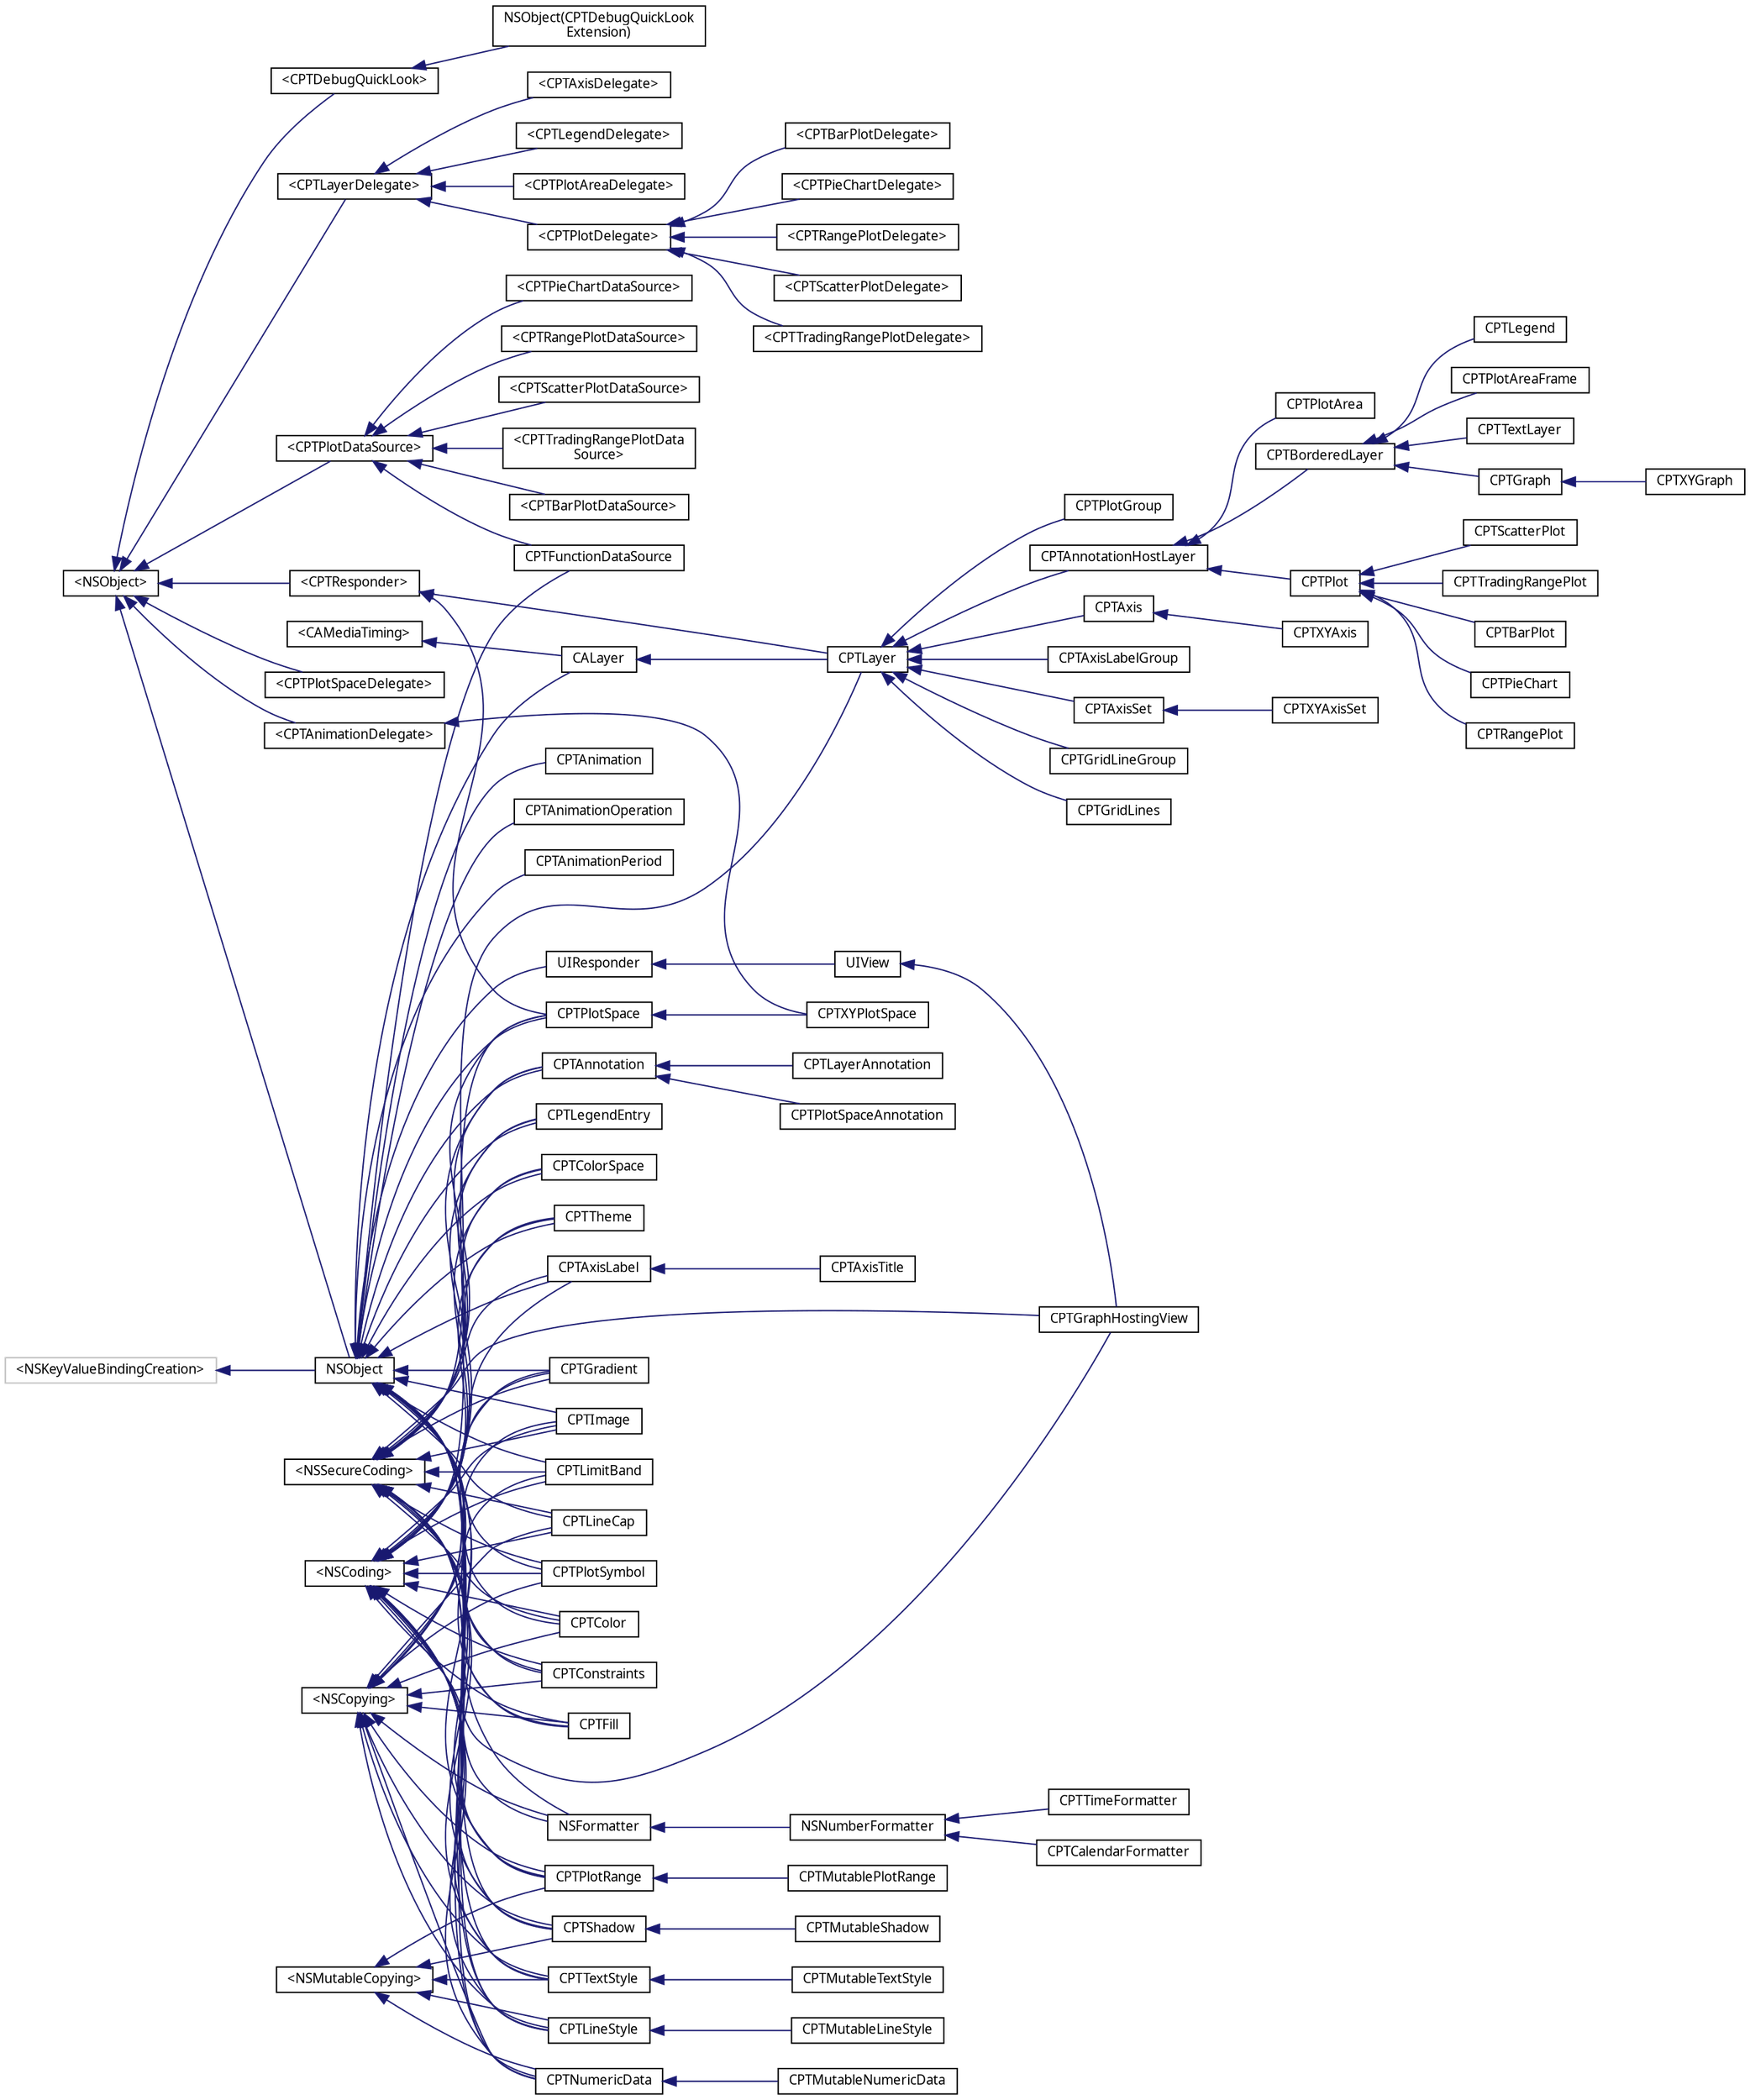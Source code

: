 digraph "Graphical Class Hierarchy"
{
 // LATEX_PDF_SIZE
  bgcolor="transparent";
  edge [fontname="Lucinda Grande",fontsize="10",labelfontname="Lucinda Grande",labelfontsize="10"];
  node [fontname="Lucinda Grande",fontsize="10",shape=record];
  rankdir="LR";
  Node114 [label="\<CAMediaTiming\>",height=0.2,width=0.4,color="black",URL="/Users/eskroch/Projects/Core Plot/documentation/doxygen/doxygen-cocoa-touch-tags.xml$https://developer.apple.com/library/ios/.html#documentation/GraphicsImaging/Reference/CAMediaTiming_protocol/Introduction/Introduction",tooltip=" "];
  Node114 -> Node79 [dir="back",color="midnightblue",fontsize="10",style="solid",fontname="Lucinda Grande"];
  Node79 [label="CALayer",height=0.2,width=0.4,color="black",URL="/Users/eskroch/Projects/Core Plot/documentation/doxygen/doxygen-cocoa-touch-tags.xml$https://developer.apple.com/library/ios/.html#documentation/GraphicsImaging/Reference/CALayer_class/Introduction/Introduction",tooltip=" "];
  Node79 -> Node13 [dir="back",color="midnightblue",fontsize="10",style="solid",fontname="Lucinda Grande"];
  Node13 [label="CPTLayer",height=0.2,width=0.4,color="black",URL="$interface_c_p_t_layer.html",tooltip="Base class for all Core Animation layers in Core Plot."];
  Node13 -> Node14 [dir="back",color="midnightblue",fontsize="10",style="solid",fontname="Lucinda Grande"];
  Node14 [label="CPTAnnotationHostLayer",height=0.2,width=0.4,color="black",URL="$interface_c_p_t_annotation_host_layer.html",tooltip="A container layer for annotations."];
  Node14 -> Node15 [dir="back",color="midnightblue",fontsize="10",style="solid",fontname="Lucinda Grande"];
  Node15 [label="CPTBorderedLayer",height=0.2,width=0.4,color="black",URL="$interface_c_p_t_bordered_layer.html",tooltip="A layer with a border line and background fill."];
  Node15 -> Node16 [dir="back",color="midnightblue",fontsize="10",style="solid",fontname="Lucinda Grande"];
  Node16 [label="CPTGraph",height=0.2,width=0.4,color="black",URL="$interface_c_p_t_graph.html",tooltip="An abstract graph class."];
  Node16 -> Node17 [dir="back",color="midnightblue",fontsize="10",style="solid",fontname="Lucinda Grande"];
  Node17 [label="CPTXYGraph",height=0.2,width=0.4,color="black",URL="$interface_c_p_t_x_y_graph.html",tooltip="A graph using a cartesian (X-Y) plot space."];
  Node15 -> Node18 [dir="back",color="midnightblue",fontsize="10",style="solid",fontname="Lucinda Grande"];
  Node18 [label="CPTLegend",height=0.2,width=0.4,color="black",URL="$interface_c_p_t_legend.html",tooltip="A graph legend."];
  Node15 -> Node19 [dir="back",color="midnightblue",fontsize="10",style="solid",fontname="Lucinda Grande"];
  Node19 [label="CPTPlotAreaFrame",height=0.2,width=0.4,color="black",URL="$interface_c_p_t_plot_area_frame.html",tooltip="A layer drawn on top of the graph layer and behind all plot elements."];
  Node15 -> Node20 [dir="back",color="midnightblue",fontsize="10",style="solid",fontname="Lucinda Grande"];
  Node20 [label="CPTTextLayer",height=0.2,width=0.4,color="black",URL="$interface_c_p_t_text_layer.html",tooltip="A Core Animation layer that displays text drawn in a uniform style."];
  Node14 -> Node21 [dir="back",color="midnightblue",fontsize="10",style="solid",fontname="Lucinda Grande"];
  Node21 [label="CPTPlot",height=0.2,width=0.4,color="black",URL="$interface_c_p_t_plot.html",tooltip="An abstract plot class."];
  Node21 -> Node22 [dir="back",color="midnightblue",fontsize="10",style="solid",fontname="Lucinda Grande"];
  Node22 [label="CPTBarPlot",height=0.2,width=0.4,color="black",URL="$interface_c_p_t_bar_plot.html",tooltip="A two-dimensional bar plot."];
  Node21 -> Node23 [dir="back",color="midnightblue",fontsize="10",style="solid",fontname="Lucinda Grande"];
  Node23 [label="CPTPieChart",height=0.2,width=0.4,color="black",URL="$interface_c_p_t_pie_chart.html",tooltip="A pie chart."];
  Node21 -> Node24 [dir="back",color="midnightblue",fontsize="10",style="solid",fontname="Lucinda Grande"];
  Node24 [label="CPTRangePlot",height=0.2,width=0.4,color="black",URL="$interface_c_p_t_range_plot.html",tooltip="A plot class representing a range of values in one coordinate, such as typically used to show errors...."];
  Node21 -> Node25 [dir="back",color="midnightblue",fontsize="10",style="solid",fontname="Lucinda Grande"];
  Node25 [label="CPTScatterPlot",height=0.2,width=0.4,color="black",URL="$interface_c_p_t_scatter_plot.html",tooltip="A two-dimensional scatter plot."];
  Node21 -> Node26 [dir="back",color="midnightblue",fontsize="10",style="solid",fontname="Lucinda Grande"];
  Node26 [label="CPTTradingRangePlot",height=0.2,width=0.4,color="black",URL="$interface_c_p_t_trading_range_plot.html",tooltip="A trading range financial plot."];
  Node14 -> Node27 [dir="back",color="midnightblue",fontsize="10",style="solid",fontname="Lucinda Grande"];
  Node27 [label="CPTPlotArea",height=0.2,width=0.4,color="black",URL="$interface_c_p_t_plot_area.html",tooltip="A layer representing the actual plotting area of a graph."];
  Node13 -> Node28 [dir="back",color="midnightblue",fontsize="10",style="solid",fontname="Lucinda Grande"];
  Node28 [label="CPTAxis",height=0.2,width=0.4,color="black",URL="$interface_c_p_t_axis.html",tooltip="An abstract axis class."];
  Node28 -> Node29 [dir="back",color="midnightblue",fontsize="10",style="solid",fontname="Lucinda Grande"];
  Node29 [label="CPTXYAxis",height=0.2,width=0.4,color="black",URL="$interface_c_p_t_x_y_axis.html",tooltip="A 2-dimensional cartesian (X-Y) axis class."];
  Node13 -> Node30 [dir="back",color="midnightblue",fontsize="10",style="solid",fontname="Lucinda Grande"];
  Node30 [label="CPTAxisLabelGroup",height=0.2,width=0.4,color="black",URL="$interface_c_p_t_axis_label_group.html",tooltip="A container layer for the axis labels."];
  Node13 -> Node31 [dir="back",color="midnightblue",fontsize="10",style="solid",fontname="Lucinda Grande"];
  Node31 [label="CPTAxisSet",height=0.2,width=0.4,color="black",URL="$interface_c_p_t_axis_set.html",tooltip="A container layer for the set of axes for a graph."];
  Node31 -> Node32 [dir="back",color="midnightblue",fontsize="10",style="solid",fontname="Lucinda Grande"];
  Node32 [label="CPTXYAxisSet",height=0.2,width=0.4,color="black",URL="$interface_c_p_t_x_y_axis_set.html",tooltip="A set of cartesian (X-Y) axes."];
  Node13 -> Node33 [dir="back",color="midnightblue",fontsize="10",style="solid",fontname="Lucinda Grande"];
  Node33 [label="CPTGridLineGroup",height=0.2,width=0.4,color="black",URL="$interface_c_p_t_grid_line_group.html",tooltip="A group of grid line layers."];
  Node13 -> Node34 [dir="back",color="midnightblue",fontsize="10",style="solid",fontname="Lucinda Grande"];
  Node34 [label="CPTGridLines",height=0.2,width=0.4,color="black",URL="$interface_c_p_t_grid_lines.html",tooltip="An abstract class that draws grid lines for an axis."];
  Node13 -> Node35 [dir="back",color="midnightblue",fontsize="10",style="solid",fontname="Lucinda Grande"];
  Node35 [label="CPTPlotGroup",height=0.2,width=0.4,color="black",URL="$interface_c_p_t_plot_group.html",tooltip="Defines the coordinate system of a plot."];
  Node95 [label="\<NSCoding\>",height=0.2,width=0.4,color="black",URL="/Users/eskroch/Projects/Core Plot/documentation/doxygen/doxygen-cocoa-touch-tags.xml$https://developer.apple.com/library/ios/.html#documentation/Cocoa/Reference/Foundation/Protocols/NSCoding_Protocol/Reference/Reference",tooltip=" "];
  Node95 -> Node1 [dir="back",color="midnightblue",fontsize="10",style="solid",fontname="Lucinda Grande"];
  Node1 [label="CPTAnnotation",height=0.2,width=0.4,color="black",URL="$interface_c_p_t_annotation.html",tooltip="An annotation positions a content layer relative to some anchor point."];
  Node1 -> Node2 [dir="back",color="midnightblue",fontsize="10",style="solid",fontname="Lucinda Grande"];
  Node2 [label="CPTLayerAnnotation",height=0.2,width=0.4,color="black",URL="$interface_c_p_t_layer_annotation.html",tooltip="Positions a content layer relative to an anchor point in a reference layer."];
  Node1 -> Node3 [dir="back",color="midnightblue",fontsize="10",style="solid",fontname="Lucinda Grande"];
  Node3 [label="CPTPlotSpaceAnnotation",height=0.2,width=0.4,color="black",URL="$interface_c_p_t_plot_space_annotation.html",tooltip="Positions a content layer relative to some anchor point in a plot space."];
  Node95 -> Node4 [dir="back",color="midnightblue",fontsize="10",style="solid",fontname="Lucinda Grande"];
  Node4 [label="CPTAxisLabel",height=0.2,width=0.4,color="black",URL="$interface_c_p_t_axis_label.html",tooltip="An axis label."];
  Node4 -> Node5 [dir="back",color="midnightblue",fontsize="10",style="solid",fontname="Lucinda Grande"];
  Node5 [label="CPTAxisTitle",height=0.2,width=0.4,color="black",URL="$interface_c_p_t_axis_title.html",tooltip="An axis title."];
  Node95 -> Node6 [dir="back",color="midnightblue",fontsize="10",style="solid",fontname="Lucinda Grande"];
  Node6 [label="CPTColor",height=0.2,width=0.4,color="black",URL="$interface_c_p_t_color.html",tooltip="An immutable color."];
  Node95 -> Node7 [dir="back",color="midnightblue",fontsize="10",style="solid",fontname="Lucinda Grande"];
  Node7 [label="CPTColorSpace",height=0.2,width=0.4,color="black",URL="$interface_c_p_t_color_space.html",tooltip="An immutable color space."];
  Node95 -> Node8 [dir="back",color="midnightblue",fontsize="10",style="solid",fontname="Lucinda Grande"];
  Node8 [label="CPTConstraints",height=0.2,width=0.4,color="black",URL="$interface_c_p_t_constraints.html",tooltip="Implements a one-dimensional constrained position within a given numeric range."];
  Node95 -> Node9 [dir="back",color="midnightblue",fontsize="10",style="solid",fontname="Lucinda Grande"];
  Node9 [label="CPTFill",height=0.2,width=0.4,color="black",URL="$interface_c_p_t_fill.html",tooltip="Draws area fills."];
  Node95 -> Node10 [dir="back",color="midnightblue",fontsize="10",style="solid",fontname="Lucinda Grande"];
  Node10 [label="CPTGradient",height=0.2,width=0.4,color="black",URL="$interface_c_p_t_gradient.html",tooltip="Draws color gradient fills."];
  Node95 -> Node11 [dir="back",color="midnightblue",fontsize="10",style="solid",fontname="Lucinda Grande"];
  Node11 [label="CPTGraphHostingView",height=0.2,width=0.4,color="black",URL="$interface_c_p_t_graph_hosting_view.html",tooltip="A container view for displaying a CPTGraph."];
  Node95 -> Node12 [dir="back",color="midnightblue",fontsize="10",style="solid",fontname="Lucinda Grande"];
  Node12 [label="CPTImage",height=0.2,width=0.4,color="black",URL="$interface_c_p_t_image.html",tooltip="A bitmap image."];
  Node95 -> Node36 [dir="back",color="midnightblue",fontsize="10",style="solid",fontname="Lucinda Grande"];
  Node36 [label="CPTLegendEntry",height=0.2,width=0.4,color="black",URL="$interface_c_p_t_legend_entry.html",tooltip="A graph legend entry."];
  Node95 -> Node37 [dir="back",color="midnightblue",fontsize="10",style="solid",fontname="Lucinda Grande"];
  Node37 [label="CPTLimitBand",height=0.2,width=0.4,color="black",URL="$interface_c_p_t_limit_band.html",tooltip="Defines a range and fill used to highlight a band of data."];
  Node95 -> Node38 [dir="back",color="midnightblue",fontsize="10",style="solid",fontname="Lucinda Grande"];
  Node38 [label="CPTLineCap",height=0.2,width=0.4,color="black",URL="$interface_c_p_t_line_cap.html",tooltip="End cap decorations for lines."];
  Node95 -> Node39 [dir="back",color="midnightblue",fontsize="10",style="solid",fontname="Lucinda Grande"];
  Node39 [label="CPTLineStyle",height=0.2,width=0.4,color="black",URL="$interface_c_p_t_line_style.html",tooltip="Immutable wrapper for various line drawing properties. Create a CPTMutableLineStyle if you want to cu..."];
  Node39 -> Node40 [dir="back",color="midnightblue",fontsize="10",style="solid",fontname="Lucinda Grande"];
  Node40 [label="CPTMutableLineStyle",height=0.2,width=0.4,color="black",URL="$interface_c_p_t_mutable_line_style.html",tooltip="Mutable wrapper for various line drawing properties."];
  Node95 -> Node41 [dir="back",color="midnightblue",fontsize="10",style="solid",fontname="Lucinda Grande"];
  Node41 [label="CPTNumericData",height=0.2,width=0.4,color="black",URL="$interface_c_p_t_numeric_data.html",tooltip="An annotated NSData type."];
  Node41 -> Node42 [dir="back",color="midnightblue",fontsize="10",style="solid",fontname="Lucinda Grande"];
  Node42 [label="CPTMutableNumericData",height=0.2,width=0.4,color="black",URL="$interface_c_p_t_mutable_numeric_data.html",tooltip="An annotated NSMutableData type."];
  Node95 -> Node43 [dir="back",color="midnightblue",fontsize="10",style="solid",fontname="Lucinda Grande"];
  Node43 [label="CPTPlotRange",height=0.2,width=0.4,color="black",URL="$interface_c_p_t_plot_range.html",tooltip="Defines an immutable range of plot data."];
  Node43 -> Node44 [dir="back",color="midnightblue",fontsize="10",style="solid",fontname="Lucinda Grande"];
  Node44 [label="CPTMutablePlotRange",height=0.2,width=0.4,color="black",URL="$interface_c_p_t_mutable_plot_range.html",tooltip="Defines a mutable range of plot data."];
  Node95 -> Node45 [dir="back",color="midnightblue",fontsize="10",style="solid",fontname="Lucinda Grande"];
  Node45 [label="CPTPlotSpace",height=0.2,width=0.4,color="black",URL="$interface_c_p_t_plot_space.html",tooltip="Defines the coordinate system of a plot."];
  Node45 -> Node46 [dir="back",color="midnightblue",fontsize="10",style="solid",fontname="Lucinda Grande"];
  Node46 [label="CPTXYPlotSpace",height=0.2,width=0.4,color="black",URL="$interface_c_p_t_x_y_plot_space.html",tooltip="A plot space using a two-dimensional cartesian coordinate system."];
  Node95 -> Node47 [dir="back",color="midnightblue",fontsize="10",style="solid",fontname="Lucinda Grande"];
  Node47 [label="CPTPlotSymbol",height=0.2,width=0.4,color="black",URL="$interface_c_p_t_plot_symbol.html",tooltip="Plot symbols for CPTScatterPlot."];
  Node95 -> Node48 [dir="back",color="midnightblue",fontsize="10",style="solid",fontname="Lucinda Grande"];
  Node48 [label="CPTShadow",height=0.2,width=0.4,color="black",URL="$interface_c_p_t_shadow.html",tooltip="Immutable wrapper for various shadow drawing properties."];
  Node48 -> Node49 [dir="back",color="midnightblue",fontsize="10",style="solid",fontname="Lucinda Grande"];
  Node49 [label="CPTMutableShadow",height=0.2,width=0.4,color="black",URL="$interface_c_p_t_mutable_shadow.html",tooltip="Mutable wrapper for various shadow drawing properties."];
  Node95 -> Node50 [dir="back",color="midnightblue",fontsize="10",style="solid",fontname="Lucinda Grande"];
  Node50 [label="CPTTextStyle",height=0.2,width=0.4,color="black",URL="$interface_c_p_t_text_style.html",tooltip="Immutable wrapper for various text style properties."];
  Node50 -> Node51 [dir="back",color="midnightblue",fontsize="10",style="solid",fontname="Lucinda Grande"];
  Node51 [label="CPTMutableTextStyle",height=0.2,width=0.4,color="black",URL="$interface_c_p_t_mutable_text_style.html",tooltip="Mutable wrapper for text style properties."];
  Node95 -> Node52 [dir="back",color="midnightblue",fontsize="10",style="solid",fontname="Lucinda Grande"];
  Node52 [label="CPTTheme",height=0.2,width=0.4,color="black",URL="$interface_c_p_t_theme.html",tooltip="Creates a CPTGraph instance formatted with a predefined style."];
  Node95 -> Node83 [dir="back",color="midnightblue",fontsize="10",style="solid",fontname="Lucinda Grande"];
  Node83 [label="NSFormatter",height=0.2,width=0.4,color="black",URL="/Users/eskroch/Projects/Core Plot/documentation/doxygen/doxygen-cocoa-touch-tags.xml$https://developer.apple.com/library/ios/.html#documentation/Cocoa/Reference/Foundation/Classes/NSFormatter_Class/Reference/Reference",tooltip=" "];
  Node83 -> Node84 [dir="back",color="midnightblue",fontsize="10",style="solid",fontname="Lucinda Grande"];
  Node84 [label="NSNumberFormatter",height=0.2,width=0.4,color="black",URL="/Users/eskroch/Projects/Core Plot/documentation/doxygen/doxygen-cocoa-touch-tags.xml$https://developer.apple.com/library/ios/#documentation/Cocoa/Reference/Foundation/Classes/NSNumberFormatter_Class/Reference/Reference.html.html#//apple_ref/occ/cl/NSNumberFormatter",tooltip=" "];
  Node84 -> Node85 [dir="back",color="midnightblue",fontsize="10",style="solid",fontname="Lucinda Grande"];
  Node85 [label="CPTCalendarFormatter",height=0.2,width=0.4,color="black",URL="$interface_c_p_t_calendar_formatter.html",tooltip="A number formatter that converts calendar intervals to dates."];
  Node84 -> Node86 [dir="back",color="midnightblue",fontsize="10",style="solid",fontname="Lucinda Grande"];
  Node86 [label="CPTTimeFormatter",height=0.2,width=0.4,color="black",URL="$interface_c_p_t_time_formatter.html",tooltip="A number formatter that converts time intervals to dates. Useful for formatting labels on an axis...."];
  Node94 [label="\<NSCopying\>",height=0.2,width=0.4,color="black",URL="/Users/eskroch/Projects/Core Plot/documentation/doxygen/doxygen-cocoa-touch-tags.xml$https://developer.apple.com/library/ios/.html#documentation/Cocoa/Reference/Foundation/Protocols/NSCopying_Protocol/Reference/Reference",tooltip=" "];
  Node94 -> Node6 [dir="back",color="midnightblue",fontsize="10",style="solid",fontname="Lucinda Grande"];
  Node94 -> Node8 [dir="back",color="midnightblue",fontsize="10",style="solid",fontname="Lucinda Grande"];
  Node94 -> Node9 [dir="back",color="midnightblue",fontsize="10",style="solid",fontname="Lucinda Grande"];
  Node94 -> Node10 [dir="back",color="midnightblue",fontsize="10",style="solid",fontname="Lucinda Grande"];
  Node94 -> Node12 [dir="back",color="midnightblue",fontsize="10",style="solid",fontname="Lucinda Grande"];
  Node94 -> Node37 [dir="back",color="midnightblue",fontsize="10",style="solid",fontname="Lucinda Grande"];
  Node94 -> Node38 [dir="back",color="midnightblue",fontsize="10",style="solid",fontname="Lucinda Grande"];
  Node94 -> Node39 [dir="back",color="midnightblue",fontsize="10",style="solid",fontname="Lucinda Grande"];
  Node94 -> Node41 [dir="back",color="midnightblue",fontsize="10",style="solid",fontname="Lucinda Grande"];
  Node94 -> Node43 [dir="back",color="midnightblue",fontsize="10",style="solid",fontname="Lucinda Grande"];
  Node94 -> Node47 [dir="back",color="midnightblue",fontsize="10",style="solid",fontname="Lucinda Grande"];
  Node94 -> Node48 [dir="back",color="midnightblue",fontsize="10",style="solid",fontname="Lucinda Grande"];
  Node94 -> Node50 [dir="back",color="midnightblue",fontsize="10",style="solid",fontname="Lucinda Grande"];
  Node94 -> Node83 [dir="back",color="midnightblue",fontsize="10",style="solid",fontname="Lucinda Grande"];
  Node92 [label="\<NSKeyValueBindingCreation\>",height=0.2,width=0.4,color="grey75",tooltip=" "];
  Node92 -> Node78 [dir="back",color="midnightblue",fontsize="10",style="solid",fontname="Lucinda Grande"];
  Node78 [label="NSObject",height=0.2,width=0.4,color="black",URL="/Users/eskroch/Projects/Core Plot/documentation/doxygen/doxygen-cocoa-touch-tags.xml$https://developer.apple.com/library/ios/.html#documentation/Cocoa/Reference/Foundation/Classes/NSObject_Class/Reference/Reference",tooltip=" "];
  Node78 -> Node79 [dir="back",color="midnightblue",fontsize="10",style="solid",fontname="Lucinda Grande"];
  Node78 -> Node80 [dir="back",color="midnightblue",fontsize="10",style="solid",fontname="Lucinda Grande"];
  Node80 [label="CPTAnimation",height=0.2,width=0.4,color="black",URL="$interface_c_p_t_animation.html",tooltip="The controller for Core Plot animations."];
  Node78 -> Node81 [dir="back",color="midnightblue",fontsize="10",style="solid",fontname="Lucinda Grande"];
  Node81 [label="CPTAnimationOperation",height=0.2,width=0.4,color="black",URL="$interface_c_p_t_animation_operation.html",tooltip="Describes all aspects of an animation operation, including the value range, duration,..."];
  Node78 -> Node82 [dir="back",color="midnightblue",fontsize="10",style="solid",fontname="Lucinda Grande"];
  Node82 [label="CPTAnimationPeriod",height=0.2,width=0.4,color="black",URL="$interface_c_p_t_animation_period.html",tooltip="Animation timing information and animated values."];
  Node78 -> Node1 [dir="back",color="midnightblue",fontsize="10",style="solid",fontname="Lucinda Grande"];
  Node78 -> Node4 [dir="back",color="midnightblue",fontsize="10",style="solid",fontname="Lucinda Grande"];
  Node78 -> Node6 [dir="back",color="midnightblue",fontsize="10",style="solid",fontname="Lucinda Grande"];
  Node78 -> Node7 [dir="back",color="midnightblue",fontsize="10",style="solid",fontname="Lucinda Grande"];
  Node78 -> Node8 [dir="back",color="midnightblue",fontsize="10",style="solid",fontname="Lucinda Grande"];
  Node78 -> Node9 [dir="back",color="midnightblue",fontsize="10",style="solid",fontname="Lucinda Grande"];
  Node78 -> Node71 [dir="back",color="midnightblue",fontsize="10",style="solid",fontname="Lucinda Grande"];
  Node71 [label="CPTFunctionDataSource",height=0.2,width=0.4,color="black",URL="$interface_c_p_t_function_data_source.html",tooltip="A datasource class that automatically creates scatter plot data from a function or Objective-C block."];
  Node78 -> Node10 [dir="back",color="midnightblue",fontsize="10",style="solid",fontname="Lucinda Grande"];
  Node78 -> Node12 [dir="back",color="midnightblue",fontsize="10",style="solid",fontname="Lucinda Grande"];
  Node78 -> Node36 [dir="back",color="midnightblue",fontsize="10",style="solid",fontname="Lucinda Grande"];
  Node78 -> Node37 [dir="back",color="midnightblue",fontsize="10",style="solid",fontname="Lucinda Grande"];
  Node78 -> Node38 [dir="back",color="midnightblue",fontsize="10",style="solid",fontname="Lucinda Grande"];
  Node78 -> Node39 [dir="back",color="midnightblue",fontsize="10",style="solid",fontname="Lucinda Grande"];
  Node78 -> Node41 [dir="back",color="midnightblue",fontsize="10",style="solid",fontname="Lucinda Grande"];
  Node78 -> Node43 [dir="back",color="midnightblue",fontsize="10",style="solid",fontname="Lucinda Grande"];
  Node78 -> Node45 [dir="back",color="midnightblue",fontsize="10",style="solid",fontname="Lucinda Grande"];
  Node78 -> Node47 [dir="back",color="midnightblue",fontsize="10",style="solid",fontname="Lucinda Grande"];
  Node78 -> Node48 [dir="back",color="midnightblue",fontsize="10",style="solid",fontname="Lucinda Grande"];
  Node78 -> Node50 [dir="back",color="midnightblue",fontsize="10",style="solid",fontname="Lucinda Grande"];
  Node78 -> Node52 [dir="back",color="midnightblue",fontsize="10",style="solid",fontname="Lucinda Grande"];
  Node78 -> Node83 [dir="back",color="midnightblue",fontsize="10",style="solid",fontname="Lucinda Grande"];
  Node78 -> Node87 [dir="back",color="midnightblue",fontsize="10",style="solid",fontname="Lucinda Grande"];
  Node87 [label="UIResponder",height=0.2,width=0.4,color="black",URL="/Users/eskroch/Projects/Core Plot/documentation/doxygen/doxygen-cocoa-touch-tags.xml$https://developer.apple.com/library/ios/#documentation/UIKit/Reference/UIResponder_Class/Reference/Reference.html.html#//apple_ref/occ/cl/UIResponder",tooltip=" "];
  Node87 -> Node88 [dir="back",color="midnightblue",fontsize="10",style="solid",fontname="Lucinda Grande"];
  Node88 [label="UIView",height=0.2,width=0.4,color="black",URL="/Users/eskroch/Projects/Core Plot/documentation/doxygen/doxygen-cocoa-touch-tags.xml$https://developer.apple.com/library/ios/.html#documentation/UIKit/Reference/UIView_Class/UIView/UIView",tooltip=" "];
  Node88 -> Node11 [dir="back",color="midnightblue",fontsize="10",style="solid",fontname="Lucinda Grande"];
  Node91 [label="\<NSMutableCopying\>",height=0.2,width=0.4,color="black",URL="/Users/eskroch/Projects/Core Plot/documentation/doxygen/doxygen-cocoa-touch-tags.xml$https://developer.apple.com/library/ios/.html#documentation/Cocoa/Reference/Foundation/Protocols/NSMutableCopying_Protocol/Reference/Reference",tooltip=" "];
  Node91 -> Node39 [dir="back",color="midnightblue",fontsize="10",style="solid",fontname="Lucinda Grande"];
  Node91 -> Node41 [dir="back",color="midnightblue",fontsize="10",style="solid",fontname="Lucinda Grande"];
  Node91 -> Node43 [dir="back",color="midnightblue",fontsize="10",style="solid",fontname="Lucinda Grande"];
  Node91 -> Node48 [dir="back",color="midnightblue",fontsize="10",style="solid",fontname="Lucinda Grande"];
  Node91 -> Node50 [dir="back",color="midnightblue",fontsize="10",style="solid",fontname="Lucinda Grande"];
  Node55 [label="\<NSObject\>",height=0.2,width=0.4,color="black",URL="/Users/eskroch/Projects/Core Plot/documentation/doxygen/doxygen-cocoa-touch-tags.xml$https://developer.apple.com/library/ios/.html#documentation/Cocoa/Reference/Foundation/Protocols/NSObject_Protocol/Reference/NSObject",tooltip=" "];
  Node55 -> Node56 [dir="back",color="midnightblue",fontsize="10",style="solid",fontname="Lucinda Grande"];
  Node56 [label="\<CPTAnimationDelegate\>",height=0.2,width=0.4,color="black",URL="$protocol_c_p_t_animation_delegate-p.html",tooltip="Animation delegate."];
  Node56 -> Node46 [dir="back",color="midnightblue",fontsize="10",style="solid",fontname="Lucinda Grande"];
  Node55 -> Node57 [dir="back",color="midnightblue",fontsize="10",style="solid",fontname="Lucinda Grande"];
  Node57 [label="\<CPTDebugQuickLook\>",height=0.2,width=0.4,color="black",URL="$protocol_c_p_t_debug_quick_look-p.html",tooltip="Methods used to show QuickLook previews of objects in the Xcode debugger and Swift playgrounds."];
  Node57 -> Node58 [dir="back",color="midnightblue",fontsize="10",style="solid",fontname="Lucinda Grande"];
  Node58 [label="NSObject(CPTDebugQuickLook\lExtension)",height=0.2,width=0.4,color="black",URL="$category_n_s_object_07_c_p_t_debug_quick_look_extension_08.html",tooltip="Debugging extensions to NSObject."];
  Node55 -> Node59 [dir="back",color="midnightblue",fontsize="10",style="solid",fontname="Lucinda Grande"];
  Node59 [label="\<CPTLayerDelegate\>",height=0.2,width=0.4,color="black",URL="$protocol_c_p_t_layer_delegate-p.html",tooltip="Layer delegate."];
  Node59 -> Node60 [dir="back",color="midnightblue",fontsize="10",style="solid",fontname="Lucinda Grande"];
  Node60 [label="\<CPTAxisDelegate\>",height=0.2,width=0.4,color="black",URL="$protocol_c_p_t_axis_delegate-p.html",tooltip="Axis labeling delegate."];
  Node59 -> Node61 [dir="back",color="midnightblue",fontsize="10",style="solid",fontname="Lucinda Grande"];
  Node61 [label="\<CPTLegendDelegate\>",height=0.2,width=0.4,color="black",URL="$protocol_c_p_t_legend_delegate-p.html",tooltip="Legend delegate."];
  Node59 -> Node62 [dir="back",color="midnightblue",fontsize="10",style="solid",fontname="Lucinda Grande"];
  Node62 [label="\<CPTPlotAreaDelegate\>",height=0.2,width=0.4,color="black",URL="$protocol_c_p_t_plot_area_delegate-p.html",tooltip="Plot area delegate."];
  Node59 -> Node63 [dir="back",color="midnightblue",fontsize="10",style="solid",fontname="Lucinda Grande"];
  Node63 [label="\<CPTPlotDelegate\>",height=0.2,width=0.4,color="black",URL="$protocol_c_p_t_plot_delegate-p.html",tooltip="Plot delegate."];
  Node63 -> Node64 [dir="back",color="midnightblue",fontsize="10",style="solid",fontname="Lucinda Grande"];
  Node64 [label="\<CPTBarPlotDelegate\>",height=0.2,width=0.4,color="black",URL="$protocol_c_p_t_bar_plot_delegate-p.html",tooltip="Bar plot delegate."];
  Node63 -> Node65 [dir="back",color="midnightblue",fontsize="10",style="solid",fontname="Lucinda Grande"];
  Node65 [label="\<CPTPieChartDelegate\>",height=0.2,width=0.4,color="black",URL="$protocol_c_p_t_pie_chart_delegate-p.html",tooltip="Pie chart delegate."];
  Node63 -> Node66 [dir="back",color="midnightblue",fontsize="10",style="solid",fontname="Lucinda Grande"];
  Node66 [label="\<CPTRangePlotDelegate\>",height=0.2,width=0.4,color="black",URL="$protocol_c_p_t_range_plot_delegate-p.html",tooltip="Range plot delegate."];
  Node63 -> Node67 [dir="back",color="midnightblue",fontsize="10",style="solid",fontname="Lucinda Grande"];
  Node67 [label="\<CPTScatterPlotDelegate\>",height=0.2,width=0.4,color="black",URL="$protocol_c_p_t_scatter_plot_delegate-p.html",tooltip="Scatter plot delegate."];
  Node63 -> Node68 [dir="back",color="midnightblue",fontsize="10",style="solid",fontname="Lucinda Grande"];
  Node68 [label="\<CPTTradingRangePlotDelegate\>",height=0.2,width=0.4,color="black",URL="$protocol_c_p_t_trading_range_plot_delegate-p.html",tooltip="Trading range plot delegate."];
  Node55 -> Node69 [dir="back",color="midnightblue",fontsize="10",style="solid",fontname="Lucinda Grande"];
  Node69 [label="\<CPTPlotDataSource\>",height=0.2,width=0.4,color="black",URL="$protocol_c_p_t_plot_data_source-p.html",tooltip="A plot data source."];
  Node69 -> Node70 [dir="back",color="midnightblue",fontsize="10",style="solid",fontname="Lucinda Grande"];
  Node70 [label="\<CPTBarPlotDataSource\>",height=0.2,width=0.4,color="black",URL="$protocol_c_p_t_bar_plot_data_source-p.html",tooltip="A bar plot data source."];
  Node69 -> Node71 [dir="back",color="midnightblue",fontsize="10",style="solid",fontname="Lucinda Grande"];
  Node69 -> Node72 [dir="back",color="midnightblue",fontsize="10",style="solid",fontname="Lucinda Grande"];
  Node72 [label="\<CPTPieChartDataSource\>",height=0.2,width=0.4,color="black",URL="$protocol_c_p_t_pie_chart_data_source-p.html",tooltip="A pie chart data source."];
  Node69 -> Node73 [dir="back",color="midnightblue",fontsize="10",style="solid",fontname="Lucinda Grande"];
  Node73 [label="\<CPTRangePlotDataSource\>",height=0.2,width=0.4,color="black",URL="$protocol_c_p_t_range_plot_data_source-p.html",tooltip="A range plot data source."];
  Node69 -> Node74 [dir="back",color="midnightblue",fontsize="10",style="solid",fontname="Lucinda Grande"];
  Node74 [label="\<CPTScatterPlotDataSource\>",height=0.2,width=0.4,color="black",URL="$protocol_c_p_t_scatter_plot_data_source-p.html",tooltip="A scatter plot data source."];
  Node69 -> Node75 [dir="back",color="midnightblue",fontsize="10",style="solid",fontname="Lucinda Grande"];
  Node75 [label="\<CPTTradingRangePlotData\lSource\>",height=0.2,width=0.4,color="black",URL="$protocol_c_p_t_trading_range_plot_data_source-p.html",tooltip="A trading range plot data source."];
  Node55 -> Node76 [dir="back",color="midnightblue",fontsize="10",style="solid",fontname="Lucinda Grande"];
  Node76 [label="\<CPTPlotSpaceDelegate\>",height=0.2,width=0.4,color="black",URL="$protocol_c_p_t_plot_space_delegate-p.html",tooltip="Plot space delegate."];
  Node55 -> Node77 [dir="back",color="midnightblue",fontsize="10",style="solid",fontname="Lucinda Grande"];
  Node77 [label="\<CPTResponder\>",height=0.2,width=0.4,color="black",URL="$protocol_c_p_t_responder-p.html",tooltip="The basis of all event processing in Core Plot."];
  Node77 -> Node13 [dir="back",color="midnightblue",fontsize="10",style="solid",fontname="Lucinda Grande"];
  Node77 -> Node45 [dir="back",color="midnightblue",fontsize="10",style="solid",fontname="Lucinda Grande"];
  Node55 -> Node78 [dir="back",color="midnightblue",fontsize="10",style="solid",fontname="Lucinda Grande"];
  Node0 [label="\<NSSecureCoding\>",height=0.2,width=0.4,color="black",URL="/Users/eskroch/Projects/Core Plot/documentation/doxygen/doxygen-cocoa-touch-tags.xml$https://developer.apple.com/library/ios/documentation/Foundation/Reference/NSSecureCoding_Protocol_Ref/.html",tooltip=" "];
  Node0 -> Node1 [dir="back",color="midnightblue",fontsize="10",style="solid",fontname="Lucinda Grande"];
  Node0 -> Node4 [dir="back",color="midnightblue",fontsize="10",style="solid",fontname="Lucinda Grande"];
  Node0 -> Node6 [dir="back",color="midnightblue",fontsize="10",style="solid",fontname="Lucinda Grande"];
  Node0 -> Node7 [dir="back",color="midnightblue",fontsize="10",style="solid",fontname="Lucinda Grande"];
  Node0 -> Node8 [dir="back",color="midnightblue",fontsize="10",style="solid",fontname="Lucinda Grande"];
  Node0 -> Node9 [dir="back",color="midnightblue",fontsize="10",style="solid",fontname="Lucinda Grande"];
  Node0 -> Node10 [dir="back",color="midnightblue",fontsize="10",style="solid",fontname="Lucinda Grande"];
  Node0 -> Node11 [dir="back",color="midnightblue",fontsize="10",style="solid",fontname="Lucinda Grande"];
  Node0 -> Node12 [dir="back",color="midnightblue",fontsize="10",style="solid",fontname="Lucinda Grande"];
  Node0 -> Node13 [dir="back",color="midnightblue",fontsize="10",style="solid",fontname="Lucinda Grande"];
  Node0 -> Node36 [dir="back",color="midnightblue",fontsize="10",style="solid",fontname="Lucinda Grande"];
  Node0 -> Node37 [dir="back",color="midnightblue",fontsize="10",style="solid",fontname="Lucinda Grande"];
  Node0 -> Node38 [dir="back",color="midnightblue",fontsize="10",style="solid",fontname="Lucinda Grande"];
  Node0 -> Node39 [dir="back",color="midnightblue",fontsize="10",style="solid",fontname="Lucinda Grande"];
  Node0 -> Node41 [dir="back",color="midnightblue",fontsize="10",style="solid",fontname="Lucinda Grande"];
  Node0 -> Node43 [dir="back",color="midnightblue",fontsize="10",style="solid",fontname="Lucinda Grande"];
  Node0 -> Node45 [dir="back",color="midnightblue",fontsize="10",style="solid",fontname="Lucinda Grande"];
  Node0 -> Node47 [dir="back",color="midnightblue",fontsize="10",style="solid",fontname="Lucinda Grande"];
  Node0 -> Node48 [dir="back",color="midnightblue",fontsize="10",style="solid",fontname="Lucinda Grande"];
  Node0 -> Node50 [dir="back",color="midnightblue",fontsize="10",style="solid",fontname="Lucinda Grande"];
  Node0 -> Node52 [dir="back",color="midnightblue",fontsize="10",style="solid",fontname="Lucinda Grande"];
}
